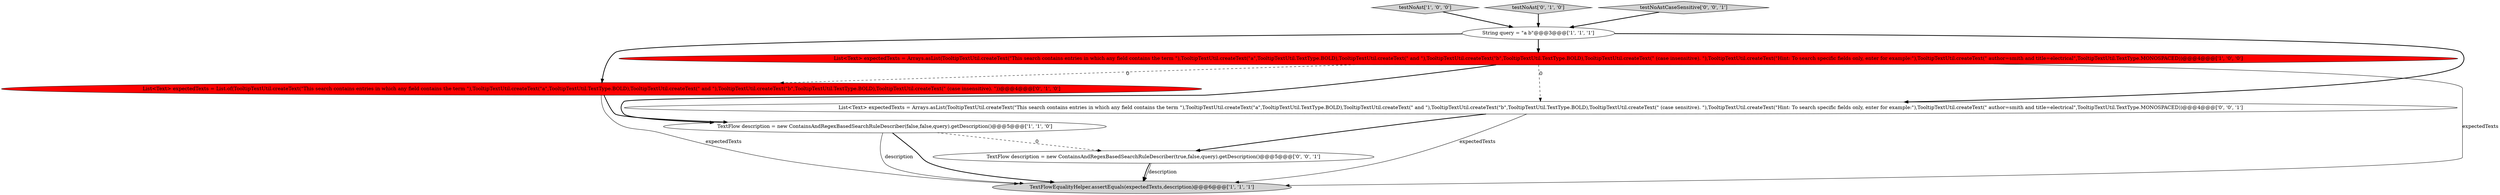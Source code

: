 digraph {
3 [style = filled, label = "TextFlowEqualityHelper.assertEquals(expectedTexts,description)@@@6@@@['1', '1', '1']", fillcolor = lightgray, shape = ellipse image = "AAA0AAABBB1BBB"];
0 [style = filled, label = "testNoAst['1', '0', '0']", fillcolor = lightgray, shape = diamond image = "AAA0AAABBB1BBB"];
2 [style = filled, label = "String query = \"a b\"@@@3@@@['1', '1', '1']", fillcolor = white, shape = ellipse image = "AAA0AAABBB1BBB"];
9 [style = filled, label = "List<Text> expectedTexts = Arrays.asList(TooltipTextUtil.createText(\"This search contains entries in which any field contains the term \"),TooltipTextUtil.createText(\"a\",TooltipTextUtil.TextType.BOLD),TooltipTextUtil.createText(\" and \"),TooltipTextUtil.createText(\"b\",TooltipTextUtil.TextType.BOLD),TooltipTextUtil.createText(\" (case sensitive). \"),TooltipTextUtil.createText(\"Hint: To search specific fields only, enter for example:\"),TooltipTextUtil.createText(\" author=smith and title=electrical\",TooltipTextUtil.TextType.MONOSPACED))@@@4@@@['0', '0', '1']", fillcolor = white, shape = ellipse image = "AAA0AAABBB3BBB"];
6 [style = filled, label = "testNoAst['0', '1', '0']", fillcolor = lightgray, shape = diamond image = "AAA0AAABBB2BBB"];
5 [style = filled, label = "List<Text> expectedTexts = List.of(TooltipTextUtil.createText(\"This search contains entries in which any field contains the term \"),TooltipTextUtil.createText(\"a\",TooltipTextUtil.TextType.BOLD),TooltipTextUtil.createText(\" and \"),TooltipTextUtil.createText(\"b\",TooltipTextUtil.TextType.BOLD),TooltipTextUtil.createText(\" (case insensitive). \"))@@@4@@@['0', '1', '0']", fillcolor = red, shape = ellipse image = "AAA1AAABBB2BBB"];
1 [style = filled, label = "TextFlow description = new ContainsAndRegexBasedSearchRuleDescriber(false,false,query).getDescription()@@@5@@@['1', '1', '0']", fillcolor = white, shape = ellipse image = "AAA0AAABBB1BBB"];
4 [style = filled, label = "List<Text> expectedTexts = Arrays.asList(TooltipTextUtil.createText(\"This search contains entries in which any field contains the term \"),TooltipTextUtil.createText(\"a\",TooltipTextUtil.TextType.BOLD),TooltipTextUtil.createText(\" and \"),TooltipTextUtil.createText(\"b\",TooltipTextUtil.TextType.BOLD),TooltipTextUtil.createText(\" (case insensitive). \"),TooltipTextUtil.createText(\"Hint: To search specific fields only, enter for example:\"),TooltipTextUtil.createText(\" author=smith and title=electrical\",TooltipTextUtil.TextType.MONOSPACED))@@@4@@@['1', '0', '0']", fillcolor = red, shape = ellipse image = "AAA1AAABBB1BBB"];
8 [style = filled, label = "testNoAstCaseSensitive['0', '0', '1']", fillcolor = lightgray, shape = diamond image = "AAA0AAABBB3BBB"];
7 [style = filled, label = "TextFlow description = new ContainsAndRegexBasedSearchRuleDescriber(true,false,query).getDescription()@@@5@@@['0', '0', '1']", fillcolor = white, shape = ellipse image = "AAA0AAABBB3BBB"];
1->3 [style = bold, label=""];
4->5 [style = dashed, label="0"];
5->1 [style = bold, label=""];
4->9 [style = dashed, label="0"];
4->1 [style = bold, label=""];
2->5 [style = bold, label=""];
4->3 [style = solid, label="expectedTexts"];
2->9 [style = bold, label=""];
1->7 [style = dashed, label="0"];
5->3 [style = solid, label="expectedTexts"];
8->2 [style = bold, label=""];
9->7 [style = bold, label=""];
2->4 [style = bold, label=""];
1->3 [style = solid, label="description"];
7->3 [style = solid, label="description"];
7->3 [style = bold, label=""];
9->3 [style = solid, label="expectedTexts"];
0->2 [style = bold, label=""];
6->2 [style = bold, label=""];
}
